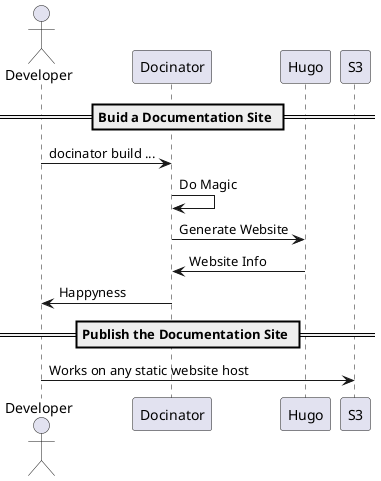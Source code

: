 @startuml

actor Developer

== Buid a Documentation Site ==
  Developer -> Docinator: docinator build ...
  Docinator -> Docinator: Do Magic
  Docinator -> Hugo: Generate Website
  Hugo -> Docinator: Website Info
  Docinator -> Developer: Happyness

== Publish the Documentation Site ==
  Developer -> S3: Works on any static website host

@enduml